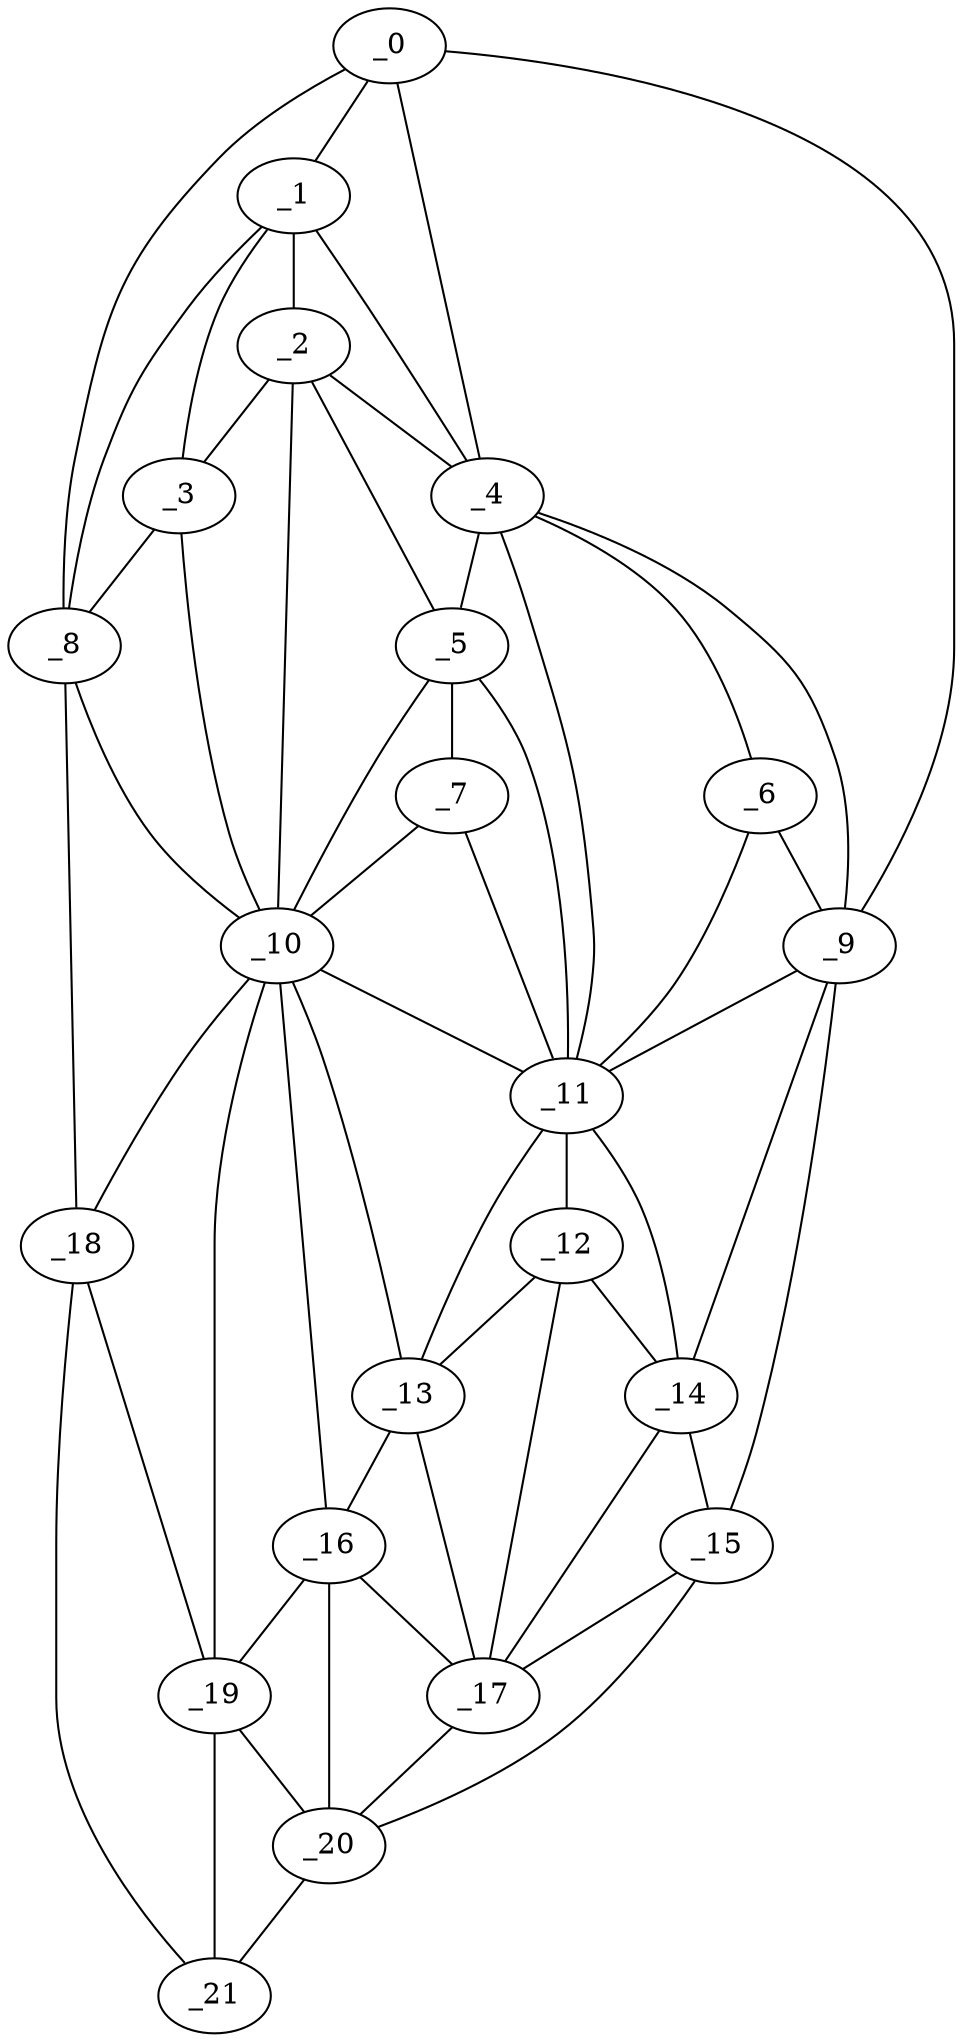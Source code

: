 graph "obj57__245.gxl" {
	_0	 [x=13,
		y=32];
	_1	 [x=42,
		y=51];
	_0 -- _1	 [valence=1];
	_4	 [x=61,
		y=26];
	_0 -- _4	 [valence=2];
	_8	 [x=70,
		y=120];
	_0 -- _8	 [valence=1];
	_9	 [x=72,
		y=12];
	_0 -- _9	 [valence=1];
	_2	 [x=60,
		y=45];
	_1 -- _2	 [valence=2];
	_3	 [x=60,
		y=56];
	_1 -- _3	 [valence=2];
	_1 -- _4	 [valence=1];
	_1 -- _8	 [valence=1];
	_2 -- _3	 [valence=2];
	_2 -- _4	 [valence=2];
	_5	 [x=65,
		y=42];
	_2 -- _5	 [valence=2];
	_10	 [x=72,
		y=52];
	_2 -- _10	 [valence=1];
	_3 -- _8	 [valence=2];
	_3 -- _10	 [valence=2];
	_4 -- _5	 [valence=1];
	_6	 [x=67,
		y=21];
	_4 -- _6	 [valence=2];
	_4 -- _9	 [valence=2];
	_11	 [x=74,
		y=36];
	_4 -- _11	 [valence=1];
	_7	 [x=69,
		y=42];
	_5 -- _7	 [valence=2];
	_5 -- _10	 [valence=2];
	_5 -- _11	 [valence=2];
	_6 -- _9	 [valence=1];
	_6 -- _11	 [valence=2];
	_7 -- _10	 [valence=2];
	_7 -- _11	 [valence=1];
	_8 -- _10	 [valence=2];
	_18	 [x=113,
		y=111];
	_8 -- _18	 [valence=1];
	_9 -- _11	 [valence=2];
	_14	 [x=95,
		y=15];
	_9 -- _14	 [valence=1];
	_15	 [x=99,
		y=6];
	_9 -- _15	 [valence=1];
	_10 -- _11	 [valence=2];
	_13	 [x=93,
		y=43];
	_10 -- _13	 [valence=2];
	_16	 [x=100,
		y=45];
	_10 -- _16	 [valence=2];
	_10 -- _18	 [valence=1];
	_19	 [x=115,
		y=62];
	_10 -- _19	 [valence=2];
	_12	 [x=91,
		y=37];
	_11 -- _12	 [valence=1];
	_11 -- _13	 [valence=2];
	_11 -- _14	 [valence=2];
	_12 -- _13	 [valence=2];
	_12 -- _14	 [valence=1];
	_17	 [x=104,
		y=38];
	_12 -- _17	 [valence=2];
	_13 -- _16	 [valence=2];
	_13 -- _17	 [valence=1];
	_14 -- _15	 [valence=1];
	_14 -- _17	 [valence=2];
	_15 -- _17	 [valence=2];
	_20	 [x=121,
		y=47];
	_15 -- _20	 [valence=1];
	_16 -- _17	 [valence=2];
	_16 -- _19	 [valence=1];
	_16 -- _20	 [valence=2];
	_17 -- _20	 [valence=1];
	_18 -- _19	 [valence=2];
	_21	 [x=121,
		y=56];
	_18 -- _21	 [valence=1];
	_19 -- _20	 [valence=2];
	_19 -- _21	 [valence=2];
	_20 -- _21	 [valence=1];
}
